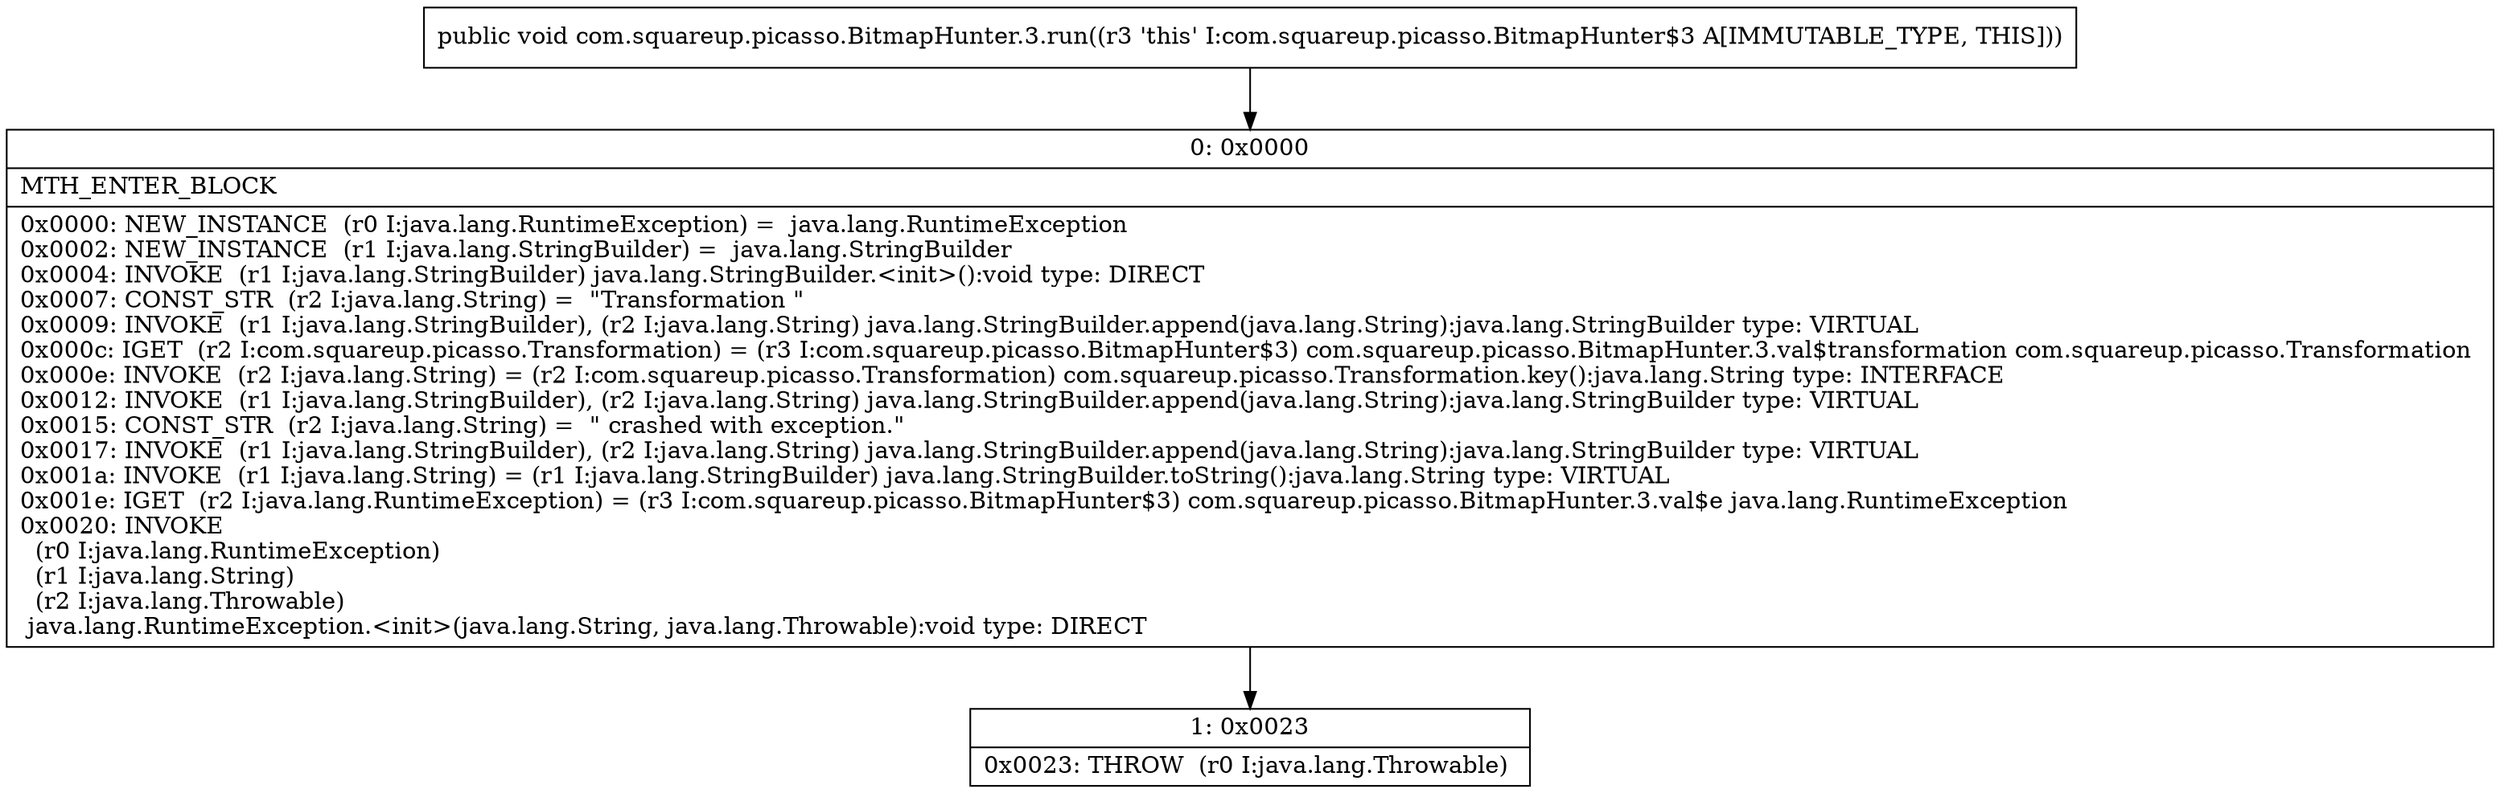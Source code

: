 digraph "CFG forcom.squareup.picasso.BitmapHunter.3.run()V" {
Node_0 [shape=record,label="{0\:\ 0x0000|MTH_ENTER_BLOCK\l|0x0000: NEW_INSTANCE  (r0 I:java.lang.RuntimeException) =  java.lang.RuntimeException \l0x0002: NEW_INSTANCE  (r1 I:java.lang.StringBuilder) =  java.lang.StringBuilder \l0x0004: INVOKE  (r1 I:java.lang.StringBuilder) java.lang.StringBuilder.\<init\>():void type: DIRECT \l0x0007: CONST_STR  (r2 I:java.lang.String) =  \"Transformation \" \l0x0009: INVOKE  (r1 I:java.lang.StringBuilder), (r2 I:java.lang.String) java.lang.StringBuilder.append(java.lang.String):java.lang.StringBuilder type: VIRTUAL \l0x000c: IGET  (r2 I:com.squareup.picasso.Transformation) = (r3 I:com.squareup.picasso.BitmapHunter$3) com.squareup.picasso.BitmapHunter.3.val$transformation com.squareup.picasso.Transformation \l0x000e: INVOKE  (r2 I:java.lang.String) = (r2 I:com.squareup.picasso.Transformation) com.squareup.picasso.Transformation.key():java.lang.String type: INTERFACE \l0x0012: INVOKE  (r1 I:java.lang.StringBuilder), (r2 I:java.lang.String) java.lang.StringBuilder.append(java.lang.String):java.lang.StringBuilder type: VIRTUAL \l0x0015: CONST_STR  (r2 I:java.lang.String) =  \" crashed with exception.\" \l0x0017: INVOKE  (r1 I:java.lang.StringBuilder), (r2 I:java.lang.String) java.lang.StringBuilder.append(java.lang.String):java.lang.StringBuilder type: VIRTUAL \l0x001a: INVOKE  (r1 I:java.lang.String) = (r1 I:java.lang.StringBuilder) java.lang.StringBuilder.toString():java.lang.String type: VIRTUAL \l0x001e: IGET  (r2 I:java.lang.RuntimeException) = (r3 I:com.squareup.picasso.BitmapHunter$3) com.squareup.picasso.BitmapHunter.3.val$e java.lang.RuntimeException \l0x0020: INVOKE  \l  (r0 I:java.lang.RuntimeException)\l  (r1 I:java.lang.String)\l  (r2 I:java.lang.Throwable)\l java.lang.RuntimeException.\<init\>(java.lang.String, java.lang.Throwable):void type: DIRECT \l}"];
Node_1 [shape=record,label="{1\:\ 0x0023|0x0023: THROW  (r0 I:java.lang.Throwable) \l}"];
MethodNode[shape=record,label="{public void com.squareup.picasso.BitmapHunter.3.run((r3 'this' I:com.squareup.picasso.BitmapHunter$3 A[IMMUTABLE_TYPE, THIS])) }"];
MethodNode -> Node_0;
Node_0 -> Node_1;
}


